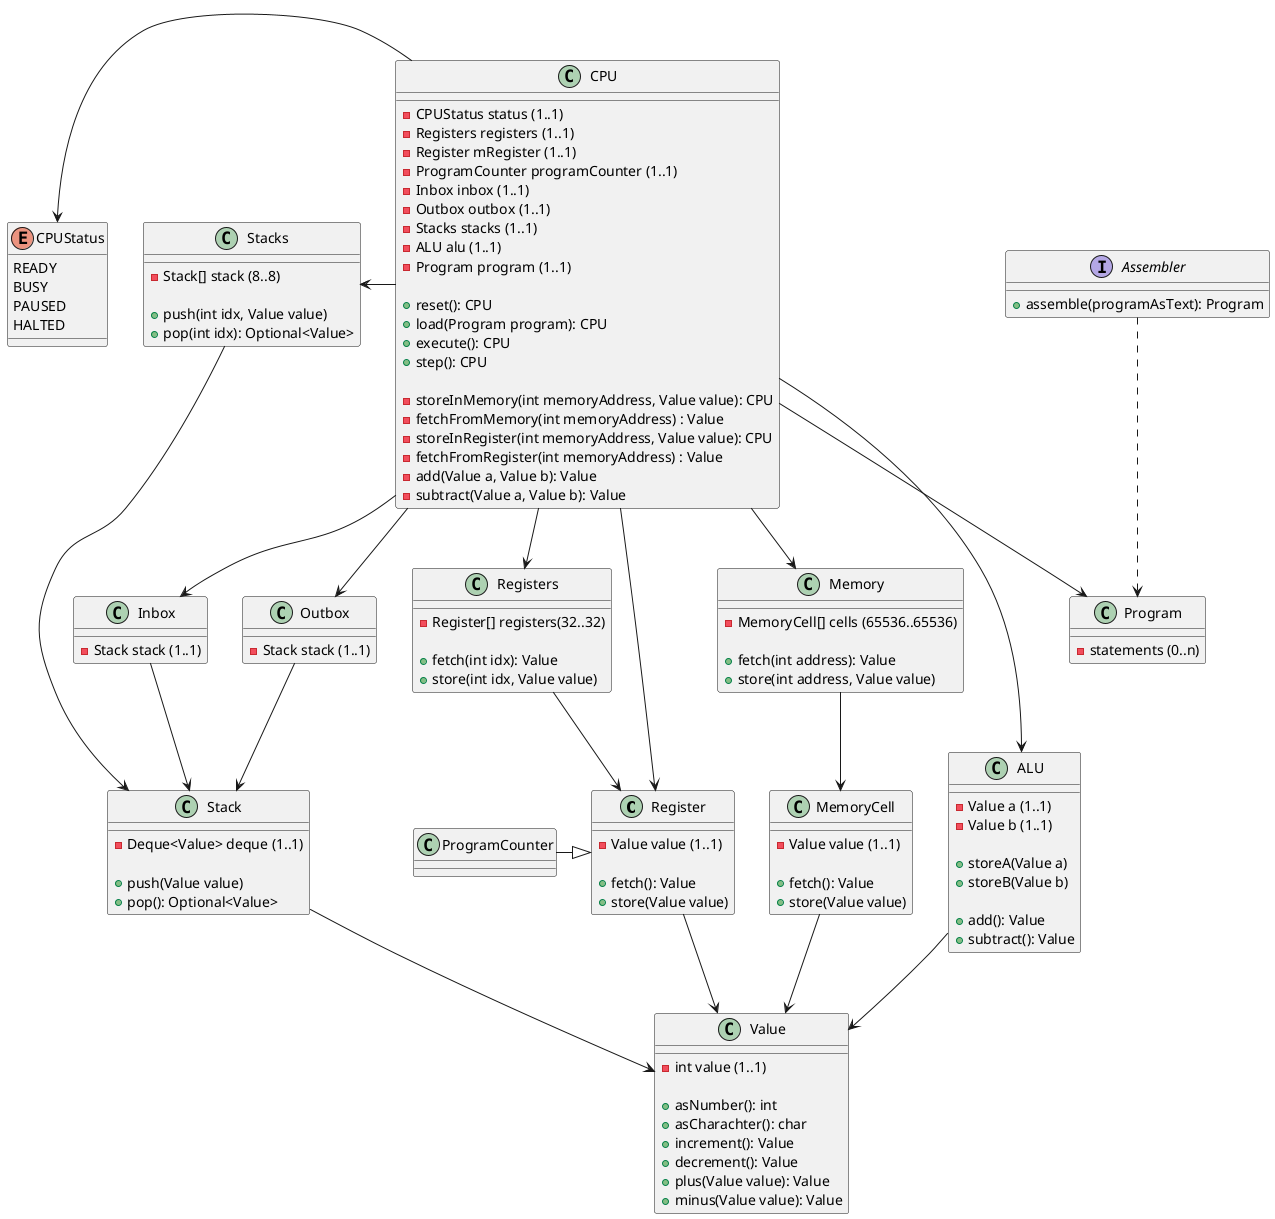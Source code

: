 @startuml

class Register {
  -Value value (1..1)

  +fetch(): Value
  +store(Value value)
}

class ProgramCounter {
}

class Registers {
  -Register[] registers(32..32)

  +fetch(int idx): Value
  +store(int idx, Value value)
}

class Inbox {
  -Stack stack (1..1)
}

class Stacks {
  -Stack[] stack (8..8)

  +push(int idx, Value value)
  +pop(int idx): Optional<Value>
}

class Stack {
  -Deque<Value> deque (1..1)

  +push(Value value)
  +pop(): Optional<Value>
}

class Outbox
{
  -Stack stack (1..1)
}

class ALU {
  -Value a (1..1)
  -Value b (1..1)

  +storeA(Value a)
  +storeB(Value b)

  +add(): Value
  +subtract(): Value
}

class Memory {
  -MemoryCell[] cells (65536..65536)

  +fetch(int address): Value
  +store(int address, Value value)
}

class MemoryCell {
 -Value value (1..1)

 +fetch(): Value
 +store(Value value)
}

class Value {
  -int value (1..1)

  +asNumber(): int
  +asCharachter(): char
  +increment(): Value
  +decrement(): Value
  +plus(Value value): Value
  +minus(Value value): Value
}

class CPU {
  -CPUStatus status (1..1)
  -Registers registers (1..1)
  -Register mRegister (1..1)
  -ProgramCounter programCounter (1..1)
  -Inbox inbox (1..1)
  -Outbox outbox (1..1)
  -Stacks stacks (1..1)
  -ALU alu (1..1)
  -Program program (1..1)

  +reset(): CPU
  +load(Program program): CPU
  +execute(): CPU
  +step(): CPU

  -storeInMemory(int memoryAddress, Value value): CPU
  -fetchFromMemory(int memoryAddress) : Value
  -storeInRegister(int memoryAddress, Value value): CPU
  -fetchFromRegister(int memoryAddress) : Value
  -add(Value a, Value b): Value
  -subtract(Value a, Value b): Value
}

enum CPUStatus {
  READY
  BUSY
  PAUSED
  HALTED
}

class Program {
  -statements (0..n)
}

interface Assembler {
  +assemble(programAsText): Program
}

CPU -down-> Registers
CPU -down-> Register
CPU -down-> Inbox
CPU -down-> Outbox
CPU -right-> ALU
CPU -down-> Memory
CPU -left-> Stacks
CPU -down-> Program
CPU -left-> CPUStatus
Memory -down-> MemoryCell
Registers -down-> Register
MemoryCell -down-> Value
Register -down-> Value
Inbox -down-> Stack
Outbox -down-> Stack
Stacks -down-> Stack
Stack -down-> Value
ALU -down-> Value
Assembler .down.> Program
ProgramCounter -right|> Register

@enduml
